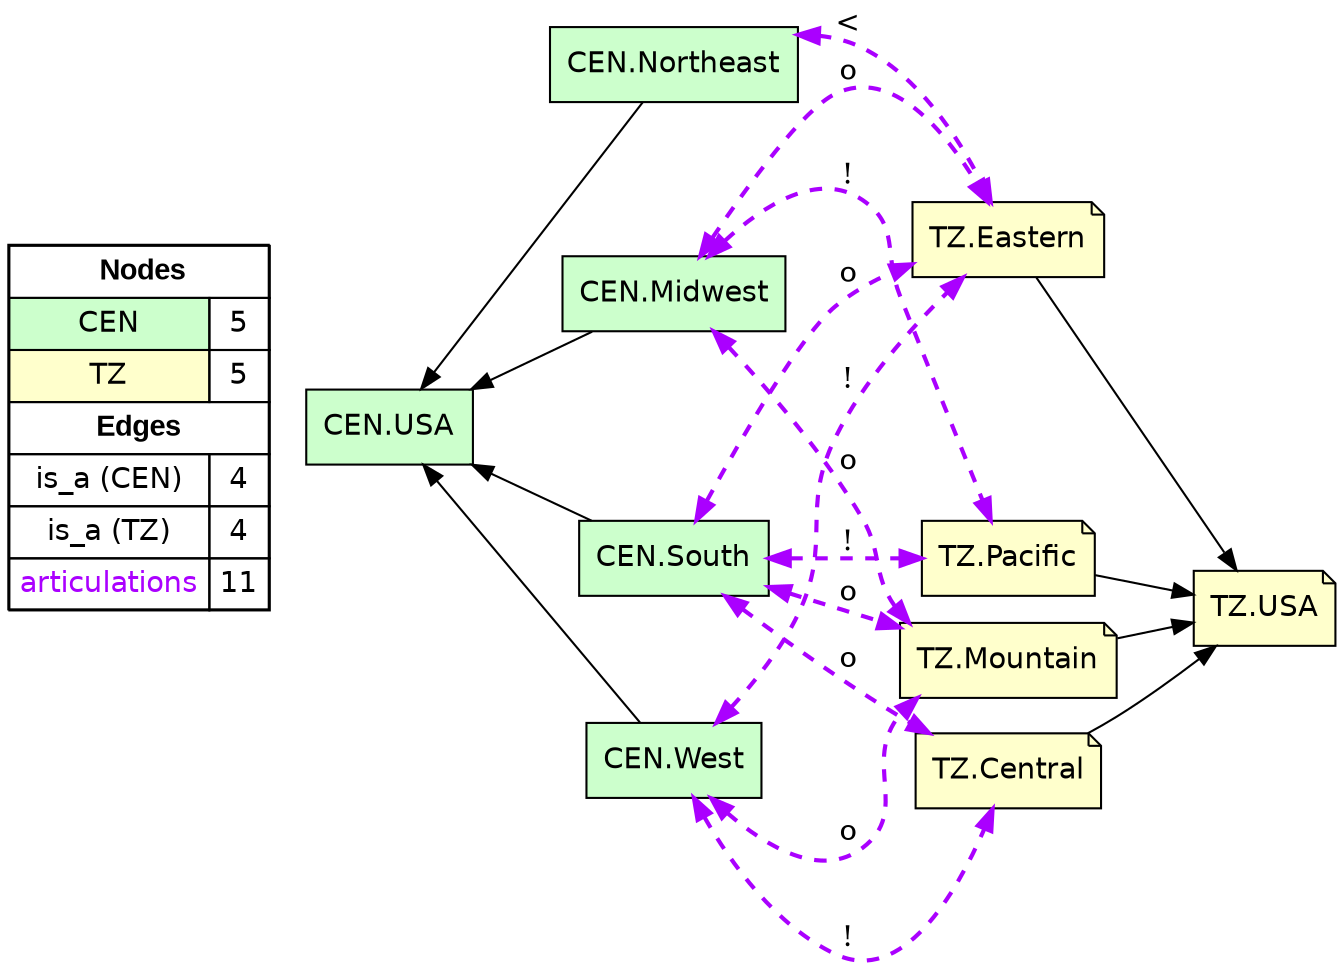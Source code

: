 digraph{
rankdir=LR
node[shape=circle style=filled fillcolor="#FFFFFF"] 
node[shape=box style=filled fillcolor="#CCFFCC" fontname="helvetica"] 
"CEN.Northeast"
"CEN.Midwest"
"CEN.South"
"CEN.USA"
"CEN.West"
node[shape=circle style=filled fillcolor="#FFFFFF"] 
node[shape=note style=filled fillcolor="#FFFFCC" fontname="helvetica"] 
"TZ.USA"
"TZ.Eastern"
"TZ.Mountain"
"TZ.Pacific"
"TZ.Central"
edge[style=solid color="#000000" constraint=true penwidth=1 dir=forward]
edge[style=solid color="#000000" constraint=true penwidth=1 dir=forward]
"CEN.USA" -> "CEN.Midwest" [dir=back]
"CEN.USA" -> "CEN.West" [dir=back]
"CEN.USA" -> "CEN.Northeast" [dir=back]
"CEN.USA" -> "CEN.South" [dir=back]
edge[style=solid color="#000000" constraint=true penwidth=1 dir=forward]
edge[style=solid color="#000000" constraint=true penwidth=1 dir=forward]
"TZ.Pacific" -> "TZ.USA"
"TZ.Eastern" -> "TZ.USA"
"TZ.Mountain" -> "TZ.USA"
"TZ.Central" -> "TZ.USA"
edge[style=solid color="#000000" constraint=true penwidth=1 dir=forward]
edge[style=dashed color="#AA00FF" constraint=true penwidth=2 dir=both]
"CEN.West" -> "TZ.Eastern" [label="!"]
"CEN.West" -> "TZ.Mountain" [label="o"]
"CEN.West" -> "TZ.Central" [label="!"]
"CEN.South" -> "TZ.Mountain" [label="o"]
"CEN.Northeast" -> "TZ.Eastern" [label="<"]
"CEN.Midwest" -> "TZ.Mountain" [label="o"]
"CEN.South" -> "TZ.Pacific" [label="!"]
"CEN.South" -> "TZ.Central" [label="o"]
"CEN.Midwest" -> "TZ.Pacific" [label="!"]
"CEN.Midwest" -> "TZ.Eastern" [label="o"]
"CEN.South" -> "TZ.Eastern" [label="o"]
node[shape=box] 
{rank=source Legend [fillcolor= white margin=0 label=< 
 <TABLE BORDER="0" CELLBORDER="1" CELLSPACING="0" CELLPADDING="4"> 
<TR> <TD COLSPAN="2"><font face="Arial Black"> Nodes</font></TD> </TR> 
<TR> 
 <TD bgcolor="#CCFFCC" fontname="helvetica">CEN</TD> 
 <TD>5</TD> 
 </TR> 
<TR> 
 <TD bgcolor="#FFFFCC" fontname="helvetica">TZ</TD> 
 <TD>5</TD> 
 </TR> 
<TR> <TD COLSPAN="2"><font face = "Arial Black"> Edges </font></TD> </TR> 
<TR> 
 <TD><font color ="#000000">is_a (CEN)</font></TD><TD>4</TD>
</TR>
<TR> 
 <TD><font color ="#000000">is_a (TZ)</font></TD><TD>4</TD>
</TR>
<TR> 
 <TD><font color ="#AA00FF">articulations</font></TD><TD>11</TD>
</TR>
</TABLE> 
 >] } 
}